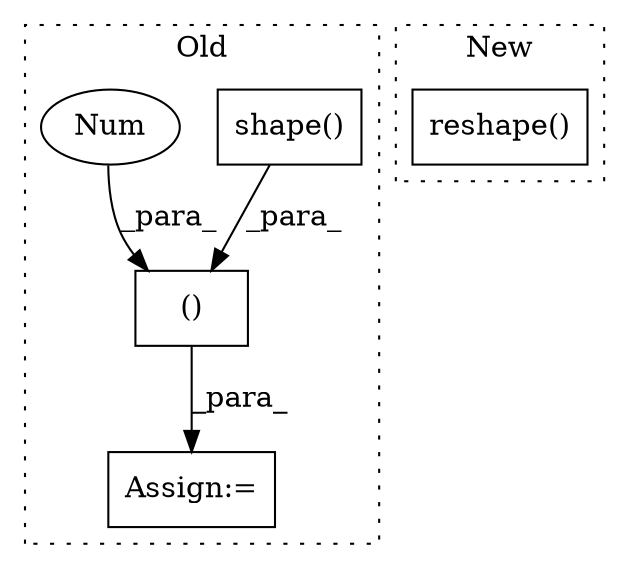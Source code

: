 digraph G {
subgraph cluster0 {
1 [label="shape()" a="75" s="4971,4981" l="9,1" shape="box"];
3 [label="()" a="54" s="5913" l="18" shape="box"];
4 [label="Num" a="76" s="5915" l="2" shape="ellipse"];
5 [label="Assign:=" a="68" s="5985" l="3" shape="box"];
label = "Old";
style="dotted";
}
subgraph cluster1 {
2 [label="reshape()" a="75" s="3823,3853" l="11,51" shape="box"];
label = "New";
style="dotted";
}
1 -> 3 [label="_para_"];
3 -> 5 [label="_para_"];
4 -> 3 [label="_para_"];
}